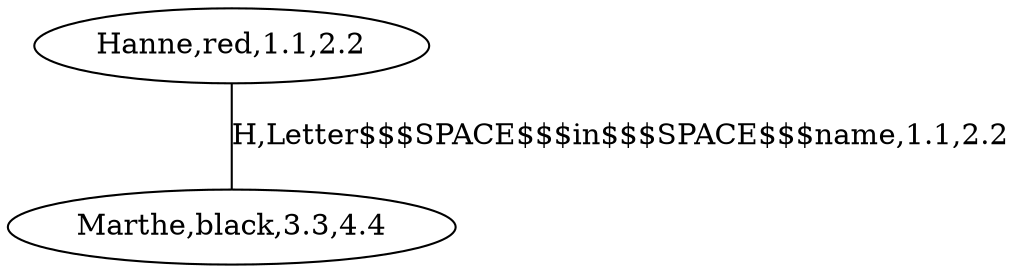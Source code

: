 graph G {
0[label="Hanne,red,1.1,2.2"];
1[label="Marthe,black,3.3,4.4"];
0--1 [label="H,Letter$$$SPACE$$$in$$$SPACE$$$name,1.1,2.2"];
}
